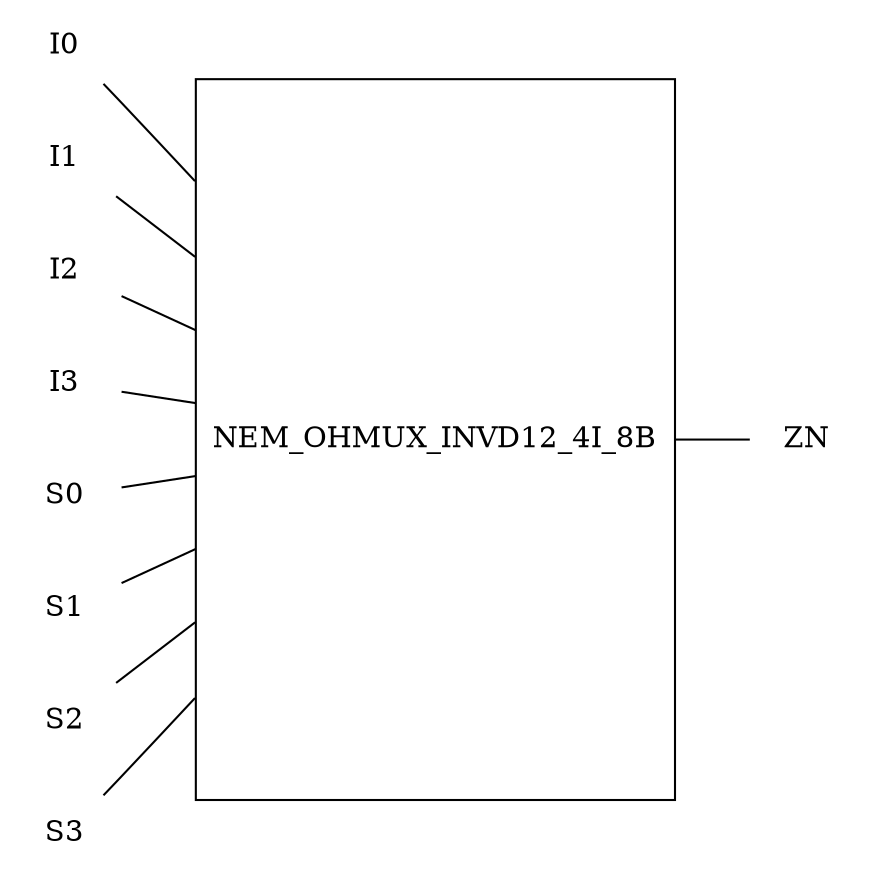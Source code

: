 graph G {
	rankdir=LR;


	0 [shape=box label=NEM_OHMUX_INVD12_4I_8B height=4.8 rankdir=TB];
	I0 [shape=none];
	I0 -- 0
	I1 [shape=none];
	I1 -- 0
	I2 [shape=none];
	I2 -- 0
	I3 [shape=none];
	I3 -- 0
	S0 [shape=none];
	S0 -- 0
	S1 [shape=none];
	S1 -- 0
	S2 [shape=none];
	S2 -- 0
	S3 [shape=none];
	S3 -- 0
	ZN [shape=none];
	0 -- ZN
}
